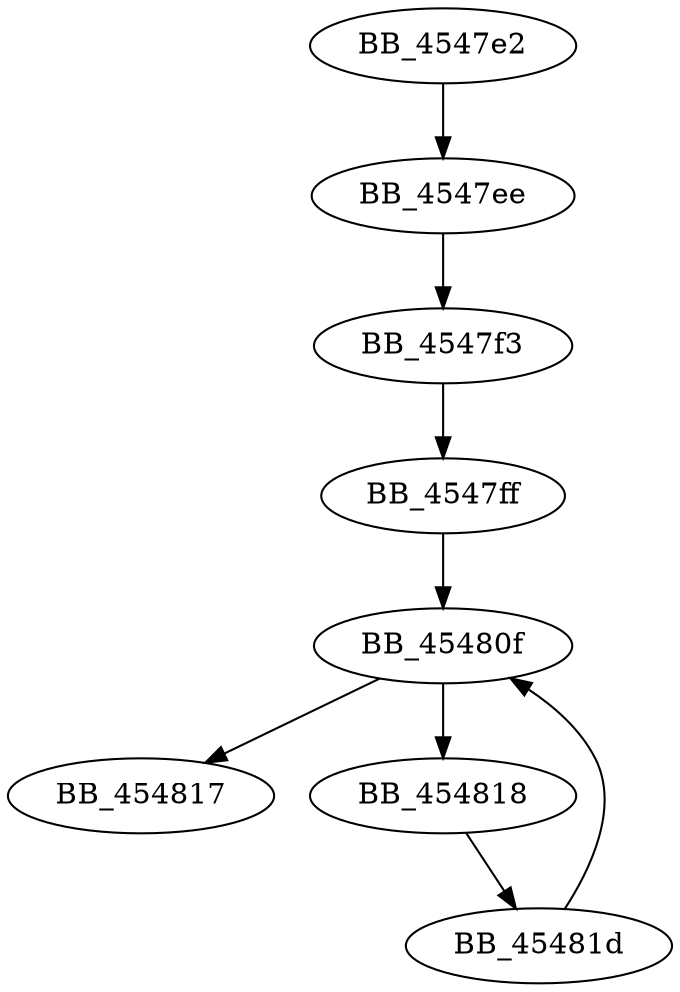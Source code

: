 DiGraph sub_4547E2{
BB_4547e2->BB_4547ee
BB_4547ee->BB_4547f3
BB_4547f3->BB_4547ff
BB_4547ff->BB_45480f
BB_45480f->BB_454817
BB_45480f->BB_454818
BB_454818->BB_45481d
BB_45481d->BB_45480f
}
